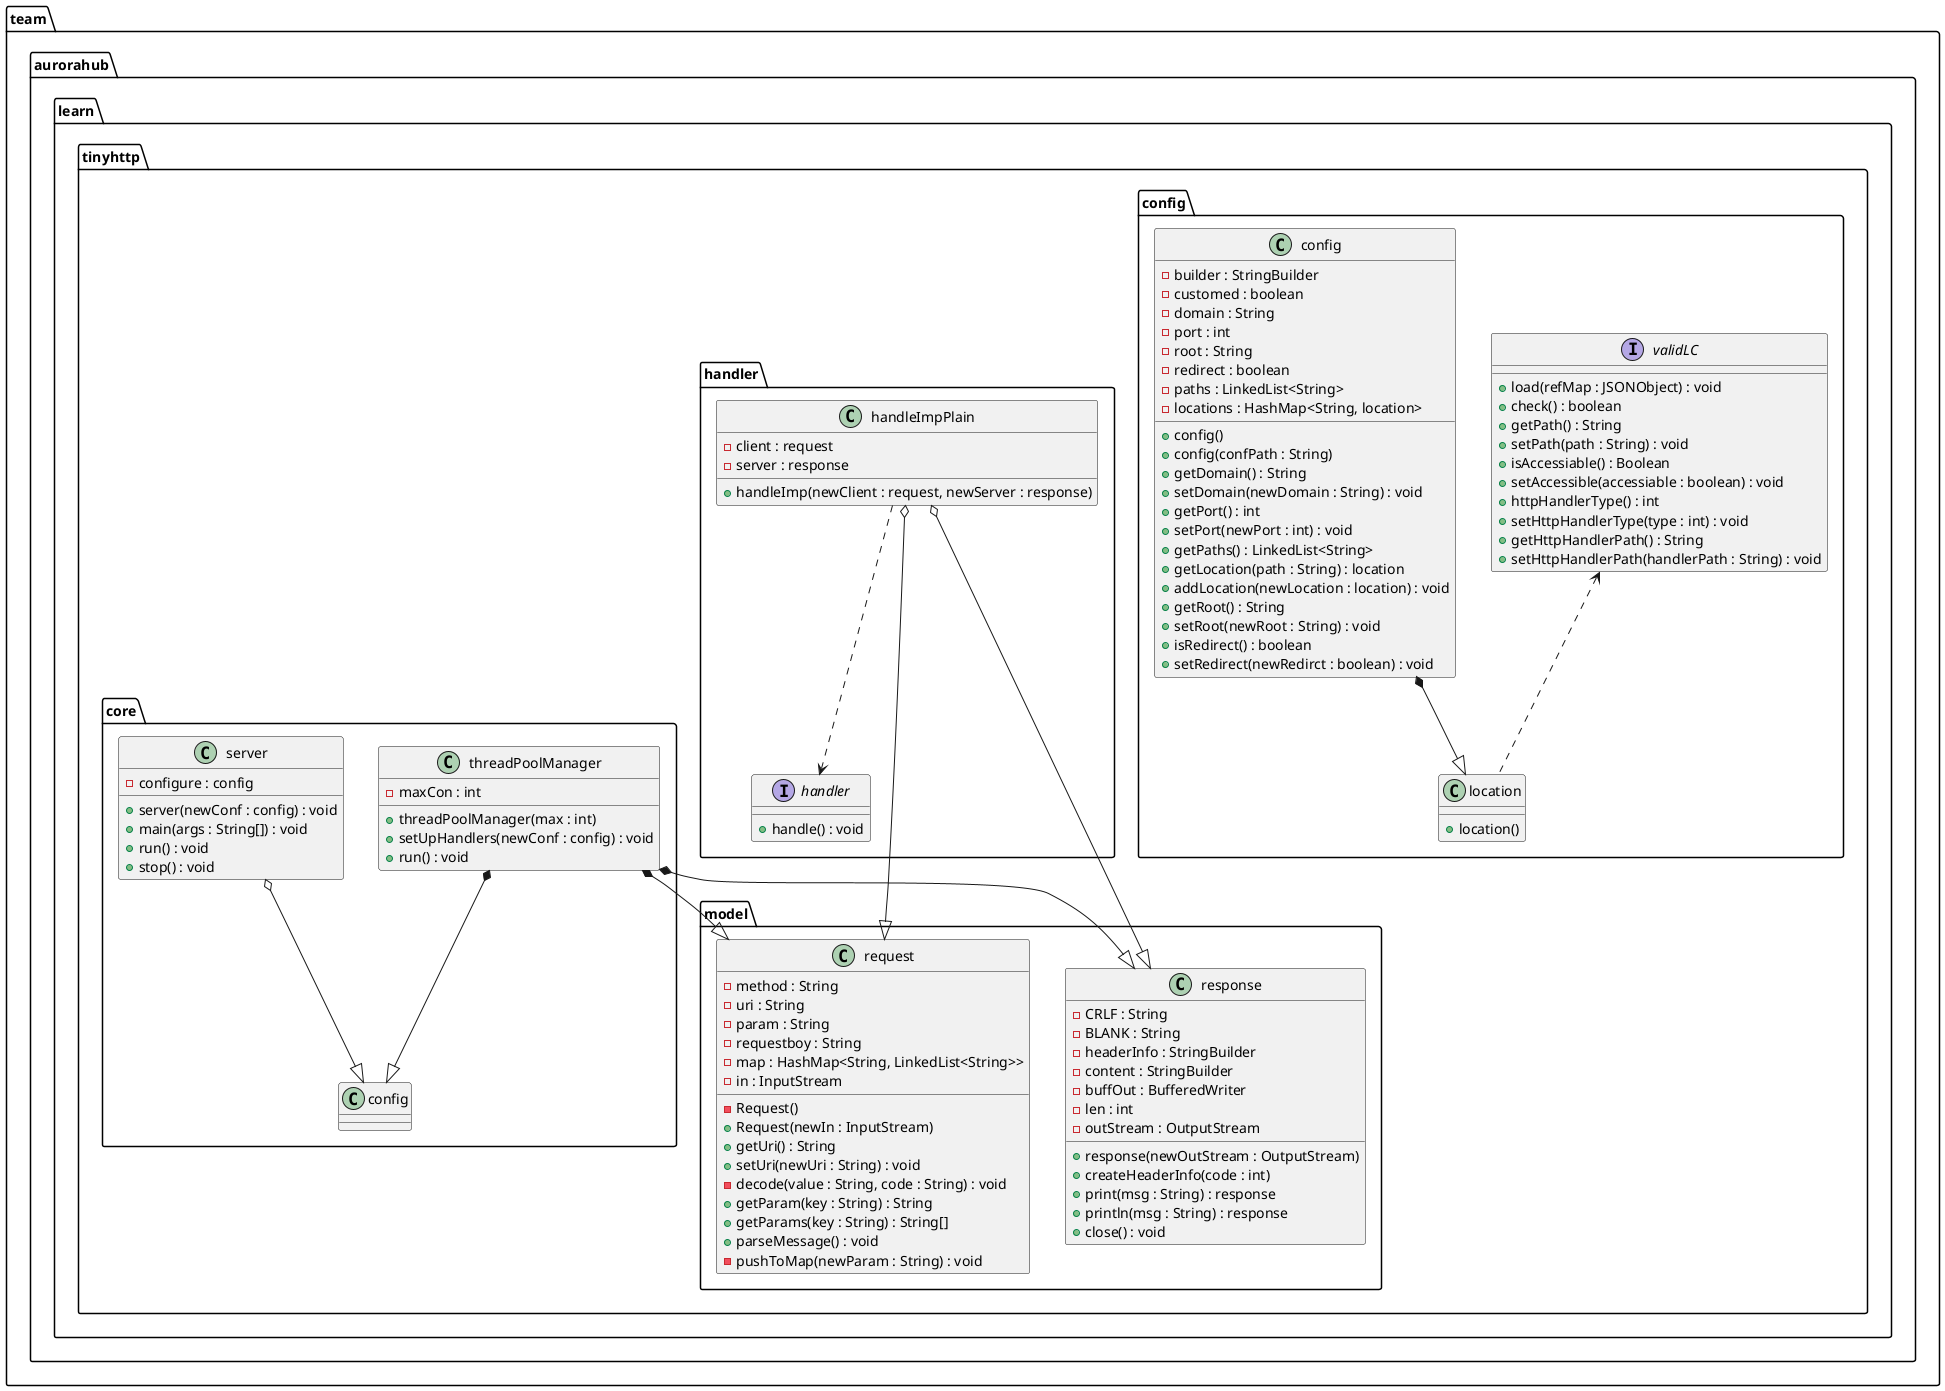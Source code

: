 @startuml tinyhttp
package team.aurorahub.learn.tinyhttp{

    package team.aurorahub.learn.tinyhttp.config{
        interface validLC {
        +load(refMap : JSONObject) : void
        +check() : boolean
        +getPath() : String
        +setPath(path : String) : void
        +isAccessiable() : Boolean
        +setAccessible(accessiable : boolean) : void
        +httpHandlerType() : int
        +setHttpHandlerType(type : int) : void
        +getHttpHandlerPath() : String
        +setHttpHandlerPath(handlerPath : String) : void
        }

        class location {
            +location()
        }

        validLC <.. location

        class config{
            -builder : StringBuilder
            -customed : boolean
            -domain : String
            -port : int
            -root : String
            -redirect : boolean
            -paths : LinkedList<String>
            -locations : HashMap<String, location>
            +config()
            +config(confPath : String)
            +getDomain() : String
            +setDomain(newDomain : String) : void
            +getPort() : int
            +setPort(newPort : int) : void
            +getPaths() : LinkedList<String>
            +getLocation(path : String) : location
            +addLocation(newLocation : location) : void
            +getRoot() : String
            +setRoot(newRoot : String) : void
            +isRedirect() : boolean
            +setRedirect(newRedirct : boolean) : void
        }

        config *--|> location
    }

    package team.aurorahub.learn.tinyhttp.model{
        class request{
            -method : String
            -uri : String
            -param : String
            -requestboy : String
            -map : HashMap<String, LinkedList<String>>
            -in : InputStream
            -Request()
            +Request(newIn : InputStream)
            +getUri() : String
            +setUri(newUri : String) : void
            -decode(value : String, code : String) : void
            +getParam(key : String) : String
            +getParams(key : String) : String[]
            +parseMessage() : void
            -pushToMap(newParam : String) : void
        }

        class response{
            -CRLF : String
            -BLANK : String
            -headerInfo : StringBuilder
            -content : StringBuilder
            -buffOut : BufferedWriter
            -len : int
            -outStream : OutputStream
            +response(newOutStream : OutputStream)
            +createHeaderInfo(code : int)
            +print(msg : String) : response
            +println(msg : String) : response
            +close() : void
        }
    }
    package team.aurorahub.learn.tinyhttp.handler{
        interface handler{
            +handle() : void
        }
        class handleImpPlain{
            -client : request
            -server : response
            +handleImp(newClient : request, newServer : response)
        }

        handleImpPlain ..> handler
        handleImpPlain o---|> request
        handleImpPlain o---|> response
    }

    package team.aurorahub.learn.tinyhttp.core{
        class threadPoolManager{
            -maxCon : int
            +threadPoolManager(max : int)
            +setUpHandlers(newConf : config) : void
            +run() : void
        }
        threadPoolManager *--|> config
        threadPoolManager *--|> request
        threadPoolManager *--|> response

        class server{
            -configure : config
            +server(newConf : config) : void
            +main(args : String[]) : void
            +run() : void
            +stop() : void
        }
        server o--|> config
    }
}
@enduml